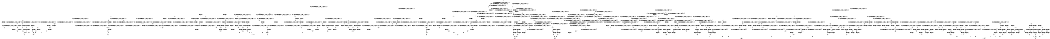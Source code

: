 digraph BCG {
size = "7, 10.5";
center = TRUE;
node [shape = circle];
0 [peripheries = 2];
0 -> 1 [label = "EX !0 !ATOMIC_EXCH_BRANCH (1, +1, TRUE, +1, 1, FALSE) !{0, 1, 2}"];
0 -> 2 [label = "EX !2 !ATOMIC_EXCH_BRANCH (1, +1, TRUE, +0, 2, TRUE) !{0, 1, 2}"];
0 -> 3 [label = "EX !1 !ATOMIC_EXCH_BRANCH (1, +0, TRUE, +0, 1, TRUE) !{0, 1, 2}"];
0 -> 4 [label = "EX !0 !ATOMIC_EXCH_BRANCH (1, +1, TRUE, +1, 1, FALSE) !{0, 1, 2}"];
1 -> 5 [label = "EX !2 !ATOMIC_EXCH_BRANCH (1, +1, TRUE, +0, 2, FALSE) !{0, 1, 2}"];
1 -> 6 [label = "EX !1 !ATOMIC_EXCH_BRANCH (1, +0, TRUE, +0, 1, FALSE) !{0, 1, 2}"];
1 -> 7 [label = "TERMINATE !0"];
2 -> 8 [label = "EX !0 !ATOMIC_EXCH_BRANCH (1, +1, TRUE, +1, 1, TRUE) !{0, 1, 2}"];
2 -> 9 [label = "EX !1 !ATOMIC_EXCH_BRANCH (1, +0, TRUE, +0, 1, FALSE) !{0, 1, 2}"];
2 -> 10 [label = "TERMINATE !2"];
2 -> 11 [label = "EX !0 !ATOMIC_EXCH_BRANCH (1, +1, TRUE, +1, 1, TRUE) !{0, 1, 2}"];
3 -> 3 [label = "EX !1 !ATOMIC_EXCH_BRANCH (1, +0, TRUE, +0, 1, TRUE) !{0, 1, 2}"];
3 -> 12 [label = "EX !0 !ATOMIC_EXCH_BRANCH (1, +1, TRUE, +1, 1, FALSE) !{0, 1, 2}"];
3 -> 13 [label = "EX !2 !ATOMIC_EXCH_BRANCH (1, +1, TRUE, +0, 2, TRUE) !{0, 1, 2}"];
3 -> 14 [label = "EX !0 !ATOMIC_EXCH_BRANCH (1, +1, TRUE, +1, 1, FALSE) !{0, 1, 2}"];
4 -> 15 [label = "EX !1 !ATOMIC_EXCH_BRANCH (1, +0, TRUE, +0, 1, FALSE) !{0, 1, 2}"];
4 -> 16 [label = "EX !2 !ATOMIC_EXCH_BRANCH (1, +1, TRUE, +0, 2, FALSE) !{0, 1, 2}"];
4 -> 17 [label = "EX !1 !ATOMIC_EXCH_BRANCH (1, +0, TRUE, +0, 1, FALSE) !{0, 1, 2}"];
4 -> 18 [label = "TERMINATE !0"];
5 -> 19 [label = "EX !1 !ATOMIC_EXCH_BRANCH (1, +0, TRUE, +0, 1, FALSE) !{0, 1, 2}"];
5 -> 20 [label = "TERMINATE !0"];
5 -> 21 [label = "TERMINATE !2"];
6 -> 22 [label = "EX !2 !ATOMIC_EXCH_BRANCH (1, +1, TRUE, +0, 2, TRUE) !{0, 1, 2}"];
6 -> 23 [label = "TERMINATE !0"];
6 -> 24 [label = "TERMINATE !1"];
7 -> 25 [label = "EX !2 !ATOMIC_EXCH_BRANCH (1, +1, TRUE, +0, 2, FALSE) !{1, 2}"];
7 -> 26 [label = "EX !1 !ATOMIC_EXCH_BRANCH (1, +0, TRUE, +0, 1, FALSE) !{1, 2}"];
7 -> 27 [label = "EX !1 !ATOMIC_EXCH_BRANCH (1, +0, TRUE, +0, 1, FALSE) !{1, 2}"];
8 -> 8 [label = "EX !0 !ATOMIC_EXCH_BRANCH (1, +1, TRUE, +1, 1, TRUE) !{0, 1, 2}"];
8 -> 28 [label = "EX !1 !ATOMIC_EXCH_BRANCH (1, +0, TRUE, +0, 1, FALSE) !{0, 1, 2}"];
8 -> 29 [label = "TERMINATE !2"];
8 -> 11 [label = "EX !0 !ATOMIC_EXCH_BRANCH (1, +1, TRUE, +1, 1, TRUE) !{0, 1, 2}"];
9 -> 22 [label = "EX !0 !ATOMIC_EXCH_BRANCH (1, +1, TRUE, +1, 1, FALSE) !{0, 1, 2}"];
9 -> 30 [label = "TERMINATE !2"];
9 -> 31 [label = "TERMINATE !1"];
9 -> 32 [label = "EX !0 !ATOMIC_EXCH_BRANCH (1, +1, TRUE, +1, 1, FALSE) !{0, 1, 2}"];
10 -> 33 [label = "EX !0 !ATOMIC_EXCH_BRANCH (1, +1, TRUE, +1, 1, TRUE) !{0, 1}"];
10 -> 34 [label = "EX !1 !ATOMIC_EXCH_BRANCH (1, +0, TRUE, +0, 1, FALSE) !{0, 1}"];
10 -> 35 [label = "EX !0 !ATOMIC_EXCH_BRANCH (1, +1, TRUE, +1, 1, TRUE) !{0, 1}"];
11 -> 36 [label = "EX !1 !ATOMIC_EXCH_BRANCH (1, +0, TRUE, +0, 1, FALSE) !{0, 1, 2}"];
11 -> 11 [label = "EX !0 !ATOMIC_EXCH_BRANCH (1, +1, TRUE, +1, 1, TRUE) !{0, 1, 2}"];
11 -> 37 [label = "EX !1 !ATOMIC_EXCH_BRANCH (1, +0, TRUE, +0, 1, FALSE) !{0, 1, 2}"];
11 -> 38 [label = "TERMINATE !2"];
12 -> 6 [label = "EX !1 !ATOMIC_EXCH_BRANCH (1, +0, TRUE, +0, 1, FALSE) !{0, 1, 2}"];
12 -> 39 [label = "EX !2 !ATOMIC_EXCH_BRANCH (1, +1, TRUE, +0, 2, FALSE) !{0, 1, 2}"];
12 -> 40 [label = "TERMINATE !0"];
13 -> 9 [label = "EX !1 !ATOMIC_EXCH_BRANCH (1, +0, TRUE, +0, 1, FALSE) !{0, 1, 2}"];
13 -> 41 [label = "EX !0 !ATOMIC_EXCH_BRANCH (1, +1, TRUE, +1, 1, TRUE) !{0, 1, 2}"];
13 -> 42 [label = "TERMINATE !2"];
13 -> 43 [label = "EX !0 !ATOMIC_EXCH_BRANCH (1, +1, TRUE, +1, 1, TRUE) !{0, 1, 2}"];
14 -> 15 [label = "EX !1 !ATOMIC_EXCH_BRANCH (1, +0, TRUE, +0, 1, FALSE) !{0, 1, 2}"];
14 -> 17 [label = "EX !1 !ATOMIC_EXCH_BRANCH (1, +0, TRUE, +0, 1, FALSE) !{0, 1, 2}"];
14 -> 44 [label = "EX !2 !ATOMIC_EXCH_BRANCH (1, +1, TRUE, +0, 2, FALSE) !{0, 1, 2}"];
14 -> 45 [label = "TERMINATE !0"];
15 -> 46 [label = "EX !2 !ATOMIC_EXCH_BRANCH (1, +1, TRUE, +0, 2, TRUE) !{0, 1, 2}"];
15 -> 47 [label = "EX !2 !ATOMIC_EXCH_BRANCH (1, +1, TRUE, +0, 2, TRUE) !{0, 1, 2}"];
15 -> 48 [label = "TERMINATE !0"];
15 -> 49 [label = "TERMINATE !1"];
16 -> 50 [label = "EX !1 !ATOMIC_EXCH_BRANCH (1, +0, TRUE, +0, 1, FALSE) !{0, 1, 2}"];
16 -> 51 [label = "EX !1 !ATOMIC_EXCH_BRANCH (1, +0, TRUE, +0, 1, FALSE) !{0, 1, 2}"];
16 -> 52 [label = "TERMINATE !0"];
16 -> 53 [label = "TERMINATE !2"];
17 -> 32 [label = "EX !2 !ATOMIC_EXCH_BRANCH (1, +1, TRUE, +0, 2, TRUE) !{0, 1, 2}"];
17 -> 54 [label = "TERMINATE !0"];
17 -> 55 [label = "TERMINATE !1"];
18 -> 56 [label = "EX !2 !ATOMIC_EXCH_BRANCH (1, +1, TRUE, +0, 2, FALSE) !{1, 2}"];
18 -> 57 [label = "EX !1 !ATOMIC_EXCH_BRANCH (1, +0, TRUE, +0, 1, FALSE) !{1, 2}"];
19 -> 58 [label = "TERMINATE !0"];
19 -> 59 [label = "TERMINATE !2"];
19 -> 60 [label = "TERMINATE !1"];
20 -> 61 [label = "EX !1 !ATOMIC_EXCH_BRANCH (1, +0, TRUE, +0, 1, FALSE) !{1, 2}"];
20 -> 62 [label = "TERMINATE !2"];
20 -> 63 [label = "EX !1 !ATOMIC_EXCH_BRANCH (1, +0, TRUE, +0, 1, FALSE) !{1, 2}"];
21 -> 64 [label = "EX !1 !ATOMIC_EXCH_BRANCH (1, +0, TRUE, +0, 1, FALSE) !{0, 1}"];
21 -> 65 [label = "TERMINATE !0"];
22 -> 66 [label = "TERMINATE !0"];
22 -> 67 [label = "TERMINATE !2"];
22 -> 68 [label = "TERMINATE !1"];
23 -> 69 [label = "EX !2 !ATOMIC_EXCH_BRANCH (1, +1, TRUE, +0, 2, TRUE) !{1, 2}"];
23 -> 70 [label = "TERMINATE !1"];
24 -> 71 [label = "EX !2 !ATOMIC_EXCH_BRANCH (1, +1, TRUE, +0, 2, TRUE) !{0, 2}"];
24 -> 72 [label = "TERMINATE !0"];
25 -> 61 [label = "EX !1 !ATOMIC_EXCH_BRANCH (1, +0, TRUE, +0, 1, FALSE) !{1, 2}"];
25 -> 62 [label = "TERMINATE !2"];
25 -> 63 [label = "EX !1 !ATOMIC_EXCH_BRANCH (1, +0, TRUE, +0, 1, FALSE) !{1, 2}"];
26 -> 69 [label = "EX !2 !ATOMIC_EXCH_BRANCH (1, +1, TRUE, +0, 2, TRUE) !{1, 2}"];
26 -> 70 [label = "TERMINATE !1"];
27 -> 73 [label = "EX !2 !ATOMIC_EXCH_BRANCH (1, +1, TRUE, +0, 2, TRUE) !{1, 2}"];
27 -> 74 [label = "EX !2 !ATOMIC_EXCH_BRANCH (1, +1, TRUE, +0, 2, TRUE) !{1, 2}"];
27 -> 75 [label = "TERMINATE !1"];
28 -> 22 [label = "EX !0 !ATOMIC_EXCH_BRANCH (1, +1, TRUE, +1, 1, FALSE) !{0, 1, 2}"];
28 -> 76 [label = "TERMINATE !2"];
28 -> 77 [label = "TERMINATE !1"];
28 -> 32 [label = "EX !0 !ATOMIC_EXCH_BRANCH (1, +1, TRUE, +1, 1, FALSE) !{0, 1, 2}"];
29 -> 33 [label = "EX !0 !ATOMIC_EXCH_BRANCH (1, +1, TRUE, +1, 1, TRUE) !{0, 1}"];
29 -> 78 [label = "EX !1 !ATOMIC_EXCH_BRANCH (1, +0, TRUE, +0, 1, FALSE) !{0, 1}"];
29 -> 35 [label = "EX !0 !ATOMIC_EXCH_BRANCH (1, +1, TRUE, +1, 1, TRUE) !{0, 1}"];
30 -> 79 [label = "EX !0 !ATOMIC_EXCH_BRANCH (1, +1, TRUE, +1, 1, FALSE) !{0, 1}"];
30 -> 80 [label = "TERMINATE !1"];
30 -> 81 [label = "EX !0 !ATOMIC_EXCH_BRANCH (1, +1, TRUE, +1, 1, FALSE) !{0, 1}"];
31 -> 71 [label = "EX !0 !ATOMIC_EXCH_BRANCH (1, +1, TRUE, +1, 1, FALSE) !{0, 2}"];
31 -> 82 [label = "TERMINATE !2"];
31 -> 83 [label = "EX !0 !ATOMIC_EXCH_BRANCH (1, +1, TRUE, +1, 1, FALSE) !{0, 2}"];
32 -> 84 [label = "TERMINATE !0"];
32 -> 85 [label = "TERMINATE !2"];
32 -> 86 [label = "TERMINATE !1"];
33 -> 33 [label = "EX !0 !ATOMIC_EXCH_BRANCH (1, +1, TRUE, +1, 1, TRUE) !{0, 1}"];
33 -> 78 [label = "EX !1 !ATOMIC_EXCH_BRANCH (1, +0, TRUE, +0, 1, FALSE) !{0, 1}"];
33 -> 35 [label = "EX !0 !ATOMIC_EXCH_BRANCH (1, +1, TRUE, +1, 1, TRUE) !{0, 1}"];
34 -> 79 [label = "EX !0 !ATOMIC_EXCH_BRANCH (1, +1, TRUE, +1, 1, FALSE) !{0, 1}"];
34 -> 80 [label = "TERMINATE !1"];
34 -> 81 [label = "EX !0 !ATOMIC_EXCH_BRANCH (1, +1, TRUE, +1, 1, FALSE) !{0, 1}"];
35 -> 87 [label = "EX !1 !ATOMIC_EXCH_BRANCH (1, +0, TRUE, +0, 1, FALSE) !{0, 1}"];
35 -> 35 [label = "EX !0 !ATOMIC_EXCH_BRANCH (1, +1, TRUE, +1, 1, TRUE) !{0, 1}"];
35 -> 88 [label = "EX !1 !ATOMIC_EXCH_BRANCH (1, +0, TRUE, +0, 1, FALSE) !{0, 1}"];
36 -> 47 [label = "EX !0 !ATOMIC_EXCH_BRANCH (1, +1, TRUE, +1, 1, FALSE) !{0, 1, 2}"];
36 -> 89 [label = "TERMINATE !2"];
36 -> 90 [label = "TERMINATE !1"];
37 -> 32 [label = "EX !0 !ATOMIC_EXCH_BRANCH (1, +1, TRUE, +1, 1, FALSE) !{0, 1, 2}"];
37 -> 91 [label = "TERMINATE !2"];
37 -> 92 [label = "TERMINATE !1"];
38 -> 93 [label = "EX !0 !ATOMIC_EXCH_BRANCH (1, +1, TRUE, +1, 1, TRUE) !{0, 1}"];
38 -> 94 [label = "EX !1 !ATOMIC_EXCH_BRANCH (1, +0, TRUE, +0, 1, FALSE) !{0, 1}"];
39 -> 19 [label = "EX !1 !ATOMIC_EXCH_BRANCH (1, +0, TRUE, +0, 1, FALSE) !{0, 1, 2}"];
39 -> 95 [label = "TERMINATE !0"];
39 -> 96 [label = "TERMINATE !2"];
40 -> 26 [label = "EX !1 !ATOMIC_EXCH_BRANCH (1, +0, TRUE, +0, 1, FALSE) !{1, 2}"];
40 -> 97 [label = "EX !2 !ATOMIC_EXCH_BRANCH (1, +1, TRUE, +0, 2, FALSE) !{1, 2}"];
40 -> 27 [label = "EX !1 !ATOMIC_EXCH_BRANCH (1, +0, TRUE, +0, 1, FALSE) !{1, 2}"];
41 -> 41 [label = "EX !0 !ATOMIC_EXCH_BRANCH (1, +1, TRUE, +1, 1, TRUE) !{0, 1, 2}"];
41 -> 28 [label = "EX !1 !ATOMIC_EXCH_BRANCH (1, +0, TRUE, +0, 1, FALSE) !{0, 1, 2}"];
41 -> 98 [label = "TERMINATE !2"];
41 -> 43 [label = "EX !0 !ATOMIC_EXCH_BRANCH (1, +1, TRUE, +1, 1, TRUE) !{0, 1, 2}"];
42 -> 34 [label = "EX !1 !ATOMIC_EXCH_BRANCH (1, +0, TRUE, +0, 1, FALSE) !{0, 1}"];
42 -> 99 [label = "EX !0 !ATOMIC_EXCH_BRANCH (1, +1, TRUE, +1, 1, TRUE) !{0, 1}"];
42 -> 100 [label = "EX !0 !ATOMIC_EXCH_BRANCH (1, +1, TRUE, +1, 1, TRUE) !{0, 1}"];
43 -> 36 [label = "EX !1 !ATOMIC_EXCH_BRANCH (1, +0, TRUE, +0, 1, FALSE) !{0, 1, 2}"];
43 -> 43 [label = "EX !0 !ATOMIC_EXCH_BRANCH (1, +1, TRUE, +1, 1, TRUE) !{0, 1, 2}"];
43 -> 37 [label = "EX !1 !ATOMIC_EXCH_BRANCH (1, +0, TRUE, +0, 1, FALSE) !{0, 1, 2}"];
43 -> 101 [label = "TERMINATE !2"];
44 -> 50 [label = "EX !1 !ATOMIC_EXCH_BRANCH (1, +0, TRUE, +0, 1, FALSE) !{0, 1, 2}"];
44 -> 51 [label = "EX !1 !ATOMIC_EXCH_BRANCH (1, +0, TRUE, +0, 1, FALSE) !{0, 1, 2}"];
44 -> 102 [label = "TERMINATE !0"];
44 -> 103 [label = "TERMINATE !2"];
45 -> 57 [label = "EX !1 !ATOMIC_EXCH_BRANCH (1, +0, TRUE, +0, 1, FALSE) !{1, 2}"];
45 -> 104 [label = "EX !2 !ATOMIC_EXCH_BRANCH (1, +1, TRUE, +0, 2, FALSE) !{1, 2}"];
46 -> 105 [label = "TERMINATE !0"];
46 -> 106 [label = "TERMINATE !2"];
46 -> 107 [label = "TERMINATE !1"];
47 -> 108 [label = "TERMINATE !0"];
47 -> 109 [label = "TERMINATE !2"];
47 -> 110 [label = "TERMINATE !1"];
48 -> 111 [label = "EX !2 !ATOMIC_EXCH_BRANCH (1, +1, TRUE, +0, 2, TRUE) !{1, 2}"];
48 -> 112 [label = "TERMINATE !1"];
49 -> 113 [label = "EX !2 !ATOMIC_EXCH_BRANCH (1, +1, TRUE, +0, 2, TRUE) !{0, 2}"];
49 -> 114 [label = "TERMINATE !0"];
50 -> 115 [label = "TERMINATE !0"];
50 -> 116 [label = "TERMINATE !2"];
50 -> 117 [label = "TERMINATE !1"];
51 -> 118 [label = "TERMINATE !0"];
51 -> 119 [label = "TERMINATE !2"];
51 -> 120 [label = "TERMINATE !1"];
52 -> 121 [label = "EX !1 !ATOMIC_EXCH_BRANCH (1, +0, TRUE, +0, 1, FALSE) !{1, 2}"];
52 -> 122 [label = "TERMINATE !2"];
53 -> 123 [label = "EX !1 !ATOMIC_EXCH_BRANCH (1, +0, TRUE, +0, 1, FALSE) !{0, 1}"];
53 -> 124 [label = "TERMINATE !0"];
54 -> 125 [label = "EX !2 !ATOMIC_EXCH_BRANCH (1, +1, TRUE, +0, 2, TRUE) !{1, 2}"];
54 -> 126 [label = "TERMINATE !1"];
55 -> 127 [label = "EX !2 !ATOMIC_EXCH_BRANCH (1, +1, TRUE, +0, 2, TRUE) !{0, 2}"];
55 -> 128 [label = "TERMINATE !0"];
56 -> 121 [label = "EX !1 !ATOMIC_EXCH_BRANCH (1, +0, TRUE, +0, 1, FALSE) !{1, 2}"];
56 -> 122 [label = "TERMINATE !2"];
57 -> 125 [label = "EX !2 !ATOMIC_EXCH_BRANCH (1, +1, TRUE, +0, 2, TRUE) !{1, 2}"];
57 -> 126 [label = "TERMINATE !1"];
58 -> 129 [label = "TERMINATE !2"];
58 -> 130 [label = "TERMINATE !1"];
59 -> 131 [label = "TERMINATE !0"];
59 -> 132 [label = "TERMINATE !1"];
60 -> 133 [label = "TERMINATE !0"];
60 -> 134 [label = "TERMINATE !2"];
61 -> 129 [label = "TERMINATE !2"];
61 -> 130 [label = "TERMINATE !1"];
62 -> 135 [label = "EX !1 !ATOMIC_EXCH_BRANCH (1, +0, TRUE, +0, 1, FALSE) !{1}"];
62 -> 136 [label = "EX !1 !ATOMIC_EXCH_BRANCH (1, +0, TRUE, +0, 1, FALSE) !{1}"];
63 -> 137 [label = "TERMINATE !2"];
63 -> 138 [label = "TERMINATE !1"];
64 -> 131 [label = "TERMINATE !0"];
64 -> 132 [label = "TERMINATE !1"];
65 -> 135 [label = "EX !1 !ATOMIC_EXCH_BRANCH (1, +0, TRUE, +0, 1, FALSE) !{1}"];
65 -> 136 [label = "EX !1 !ATOMIC_EXCH_BRANCH (1, +0, TRUE, +0, 1, FALSE) !{1}"];
66 -> 139 [label = "TERMINATE !2"];
66 -> 140 [label = "TERMINATE !1"];
67 -> 141 [label = "TERMINATE !0"];
67 -> 142 [label = "TERMINATE !1"];
68 -> 143 [label = "TERMINATE !0"];
68 -> 144 [label = "TERMINATE !2"];
69 -> 139 [label = "TERMINATE !2"];
69 -> 140 [label = "TERMINATE !1"];
70 -> 145 [label = "EX !2 !ATOMIC_EXCH_BRANCH (1, +1, TRUE, +0, 2, TRUE) !{2}"];
70 -> 146 [label = "EX !2 !ATOMIC_EXCH_BRANCH (1, +1, TRUE, +0, 2, TRUE) !{2}"];
71 -> 143 [label = "TERMINATE !0"];
71 -> 144 [label = "TERMINATE !2"];
72 -> 145 [label = "EX !2 !ATOMIC_EXCH_BRANCH (1, +1, TRUE, +0, 2, TRUE) !{2}"];
72 -> 146 [label = "EX !2 !ATOMIC_EXCH_BRANCH (1, +1, TRUE, +0, 2, TRUE) !{2}"];
73 -> 147 [label = "TERMINATE !2"];
73 -> 148 [label = "TERMINATE !1"];
74 -> 149 [label = "TERMINATE !2"];
74 -> 150 [label = "TERMINATE !1"];
75 -> 151 [label = "EX !2 !ATOMIC_EXCH_BRANCH (1, +1, TRUE, +0, 2, TRUE) !{2}"];
76 -> 79 [label = "EX !0 !ATOMIC_EXCH_BRANCH (1, +1, TRUE, +1, 1, FALSE) !{0, 1}"];
76 -> 152 [label = "TERMINATE !1"];
76 -> 81 [label = "EX !0 !ATOMIC_EXCH_BRANCH (1, +1, TRUE, +1, 1, FALSE) !{0, 1}"];
77 -> 71 [label = "EX !0 !ATOMIC_EXCH_BRANCH (1, +1, TRUE, +1, 1, FALSE) !{0, 2}"];
77 -> 153 [label = "TERMINATE !2"];
77 -> 83 [label = "EX !0 !ATOMIC_EXCH_BRANCH (1, +1, TRUE, +1, 1, FALSE) !{0, 2}"];
78 -> 79 [label = "EX !0 !ATOMIC_EXCH_BRANCH (1, +1, TRUE, +1, 1, FALSE) !{0, 1}"];
78 -> 152 [label = "TERMINATE !1"];
78 -> 81 [label = "EX !0 !ATOMIC_EXCH_BRANCH (1, +1, TRUE, +1, 1, FALSE) !{0, 1}"];
79 -> 141 [label = "TERMINATE !0"];
79 -> 142 [label = "TERMINATE !1"];
80 -> 154 [label = "EX !0 !ATOMIC_EXCH_BRANCH (1, +1, TRUE, +1, 1, FALSE) !{0}"];
80 -> 155 [label = "EX !0 !ATOMIC_EXCH_BRANCH (1, +1, TRUE, +1, 1, FALSE) !{0}"];
81 -> 156 [label = "TERMINATE !0"];
81 -> 157 [label = "TERMINATE !1"];
82 -> 154 [label = "EX !0 !ATOMIC_EXCH_BRANCH (1, +1, TRUE, +1, 1, FALSE) !{0}"];
82 -> 155 [label = "EX !0 !ATOMIC_EXCH_BRANCH (1, +1, TRUE, +1, 1, FALSE) !{0}"];
83 -> 158 [label = "TERMINATE !0"];
83 -> 159 [label = "TERMINATE !2"];
84 -> 160 [label = "TERMINATE !2"];
84 -> 161 [label = "TERMINATE !1"];
85 -> 162 [label = "TERMINATE !0"];
85 -> 163 [label = "TERMINATE !1"];
86 -> 164 [label = "TERMINATE !0"];
86 -> 165 [label = "TERMINATE !2"];
87 -> 166 [label = "EX !0 !ATOMIC_EXCH_BRANCH (1, +1, TRUE, +1, 1, FALSE) !{0, 1}"];
87 -> 167 [label = "TERMINATE !1"];
87 -> 81 [label = "EX !0 !ATOMIC_EXCH_BRANCH (1, +1, TRUE, +1, 1, FALSE) !{0, 1}"];
88 -> 81 [label = "EX !0 !ATOMIC_EXCH_BRANCH (1, +1, TRUE, +1, 1, FALSE) !{0, 1}"];
88 -> 168 [label = "TERMINATE !1"];
89 -> 169 [label = "EX !0 !ATOMIC_EXCH_BRANCH (1, +1, TRUE, +1, 1, FALSE) !{0, 1}"];
89 -> 170 [label = "TERMINATE !1"];
90 -> 113 [label = "EX !0 !ATOMIC_EXCH_BRANCH (1, +1, TRUE, +1, 1, FALSE) !{0, 2}"];
90 -> 171 [label = "TERMINATE !2"];
91 -> 172 [label = "EX !0 !ATOMIC_EXCH_BRANCH (1, +1, TRUE, +1, 1, FALSE) !{0, 1}"];
91 -> 173 [label = "TERMINATE !1"];
92 -> 127 [label = "EX !0 !ATOMIC_EXCH_BRANCH (1, +1, TRUE, +1, 1, FALSE) !{0, 2}"];
92 -> 174 [label = "TERMINATE !2"];
93 -> 93 [label = "EX !0 !ATOMIC_EXCH_BRANCH (1, +1, TRUE, +1, 1, TRUE) !{0, 1}"];
93 -> 94 [label = "EX !1 !ATOMIC_EXCH_BRANCH (1, +0, TRUE, +0, 1, FALSE) !{0, 1}"];
94 -> 172 [label = "EX !0 !ATOMIC_EXCH_BRANCH (1, +1, TRUE, +1, 1, FALSE) !{0, 1}"];
94 -> 173 [label = "TERMINATE !1"];
95 -> 61 [label = "EX !1 !ATOMIC_EXCH_BRANCH (1, +0, TRUE, +0, 1, FALSE) !{1, 2}"];
95 -> 175 [label = "TERMINATE !2"];
95 -> 63 [label = "EX !1 !ATOMIC_EXCH_BRANCH (1, +0, TRUE, +0, 1, FALSE) !{1, 2}"];
96 -> 64 [label = "EX !1 !ATOMIC_EXCH_BRANCH (1, +0, TRUE, +0, 1, FALSE) !{0, 1}"];
96 -> 176 [label = "TERMINATE !0"];
97 -> 61 [label = "EX !1 !ATOMIC_EXCH_BRANCH (1, +0, TRUE, +0, 1, FALSE) !{1, 2}"];
97 -> 175 [label = "TERMINATE !2"];
97 -> 63 [label = "EX !1 !ATOMIC_EXCH_BRANCH (1, +0, TRUE, +0, 1, FALSE) !{1, 2}"];
98 -> 99 [label = "EX !0 !ATOMIC_EXCH_BRANCH (1, +1, TRUE, +1, 1, TRUE) !{0, 1}"];
98 -> 78 [label = "EX !1 !ATOMIC_EXCH_BRANCH (1, +0, TRUE, +0, 1, FALSE) !{0, 1}"];
98 -> 100 [label = "EX !0 !ATOMIC_EXCH_BRANCH (1, +1, TRUE, +1, 1, TRUE) !{0, 1}"];
99 -> 99 [label = "EX !0 !ATOMIC_EXCH_BRANCH (1, +1, TRUE, +1, 1, TRUE) !{0, 1}"];
99 -> 78 [label = "EX !1 !ATOMIC_EXCH_BRANCH (1, +0, TRUE, +0, 1, FALSE) !{0, 1}"];
99 -> 100 [label = "EX !0 !ATOMIC_EXCH_BRANCH (1, +1, TRUE, +1, 1, TRUE) !{0, 1}"];
100 -> 87 [label = "EX !1 !ATOMIC_EXCH_BRANCH (1, +0, TRUE, +0, 1, FALSE) !{0, 1}"];
100 -> 100 [label = "EX !0 !ATOMIC_EXCH_BRANCH (1, +1, TRUE, +1, 1, TRUE) !{0, 1}"];
100 -> 88 [label = "EX !1 !ATOMIC_EXCH_BRANCH (1, +0, TRUE, +0, 1, FALSE) !{0, 1}"];
101 -> 177 [label = "EX !0 !ATOMIC_EXCH_BRANCH (1, +1, TRUE, +1, 1, TRUE) !{0, 1}"];
101 -> 94 [label = "EX !1 !ATOMIC_EXCH_BRANCH (1, +0, TRUE, +0, 1, FALSE) !{0, 1}"];
102 -> 121 [label = "EX !1 !ATOMIC_EXCH_BRANCH (1, +0, TRUE, +0, 1, FALSE) !{1, 2}"];
102 -> 178 [label = "TERMINATE !2"];
103 -> 123 [label = "EX !1 !ATOMIC_EXCH_BRANCH (1, +0, TRUE, +0, 1, FALSE) !{0, 1}"];
103 -> 179 [label = "TERMINATE !0"];
104 -> 121 [label = "EX !1 !ATOMIC_EXCH_BRANCH (1, +0, TRUE, +0, 1, FALSE) !{1, 2}"];
104 -> 178 [label = "TERMINATE !2"];
105 -> 180 [label = "TERMINATE !2"];
105 -> 181 [label = "TERMINATE !1"];
106 -> 182 [label = "TERMINATE !0"];
106 -> 183 [label = "TERMINATE !1"];
107 -> 184 [label = "TERMINATE !0"];
107 -> 185 [label = "TERMINATE !2"];
108 -> 186 [label = "TERMINATE !2"];
108 -> 187 [label = "TERMINATE !1"];
109 -> 188 [label = "TERMINATE !0"];
109 -> 189 [label = "TERMINATE !1"];
110 -> 190 [label = "TERMINATE !0"];
110 -> 191 [label = "TERMINATE !2"];
111 -> 186 [label = "TERMINATE !2"];
111 -> 187 [label = "TERMINATE !1"];
112 -> 192 [label = "EX !2 !ATOMIC_EXCH_BRANCH (1, +1, TRUE, +0, 2, TRUE) !{2}"];
113 -> 190 [label = "TERMINATE !0"];
113 -> 191 [label = "TERMINATE !2"];
114 -> 192 [label = "EX !2 !ATOMIC_EXCH_BRANCH (1, +1, TRUE, +0, 2, TRUE) !{2}"];
115 -> 193 [label = "TERMINATE !2"];
115 -> 194 [label = "TERMINATE !1"];
116 -> 195 [label = "TERMINATE !0"];
116 -> 196 [label = "TERMINATE !1"];
117 -> 197 [label = "TERMINATE !0"];
117 -> 198 [label = "TERMINATE !2"];
118 -> 199 [label = "TERMINATE !2"];
118 -> 200 [label = "TERMINATE !1"];
119 -> 201 [label = "TERMINATE !0"];
119 -> 202 [label = "TERMINATE !1"];
120 -> 203 [label = "TERMINATE !0"];
120 -> 204 [label = "TERMINATE !2"];
121 -> 199 [label = "TERMINATE !2"];
121 -> 200 [label = "TERMINATE !1"];
122 -> 205 [label = "EX !1 !ATOMIC_EXCH_BRANCH (1, +0, TRUE, +0, 1, FALSE) !{1}"];
123 -> 201 [label = "TERMINATE !0"];
123 -> 202 [label = "TERMINATE !1"];
124 -> 205 [label = "EX !1 !ATOMIC_EXCH_BRANCH (1, +0, TRUE, +0, 1, FALSE) !{1}"];
125 -> 160 [label = "TERMINATE !2"];
125 -> 161 [label = "TERMINATE !1"];
126 -> 206 [label = "EX !2 !ATOMIC_EXCH_BRANCH (1, +1, TRUE, +0, 2, TRUE) !{2}"];
127 -> 164 [label = "TERMINATE !0"];
127 -> 165 [label = "TERMINATE !2"];
128 -> 206 [label = "EX !2 !ATOMIC_EXCH_BRANCH (1, +1, TRUE, +0, 2, TRUE) !{2}"];
129 -> 207 [label = "TERMINATE !1"];
130 -> 208 [label = "TERMINATE !2"];
131 -> 207 [label = "TERMINATE !1"];
132 -> 209 [label = "TERMINATE !0"];
133 -> 208 [label = "TERMINATE !2"];
134 -> 209 [label = "TERMINATE !0"];
135 -> 207 [label = "TERMINATE !1"];
136 -> 210 [label = "TERMINATE !1"];
137 -> 211 [label = "TERMINATE !1"];
138 -> 212 [label = "TERMINATE !2"];
139 -> 213 [label = "TERMINATE !1"];
140 -> 214 [label = "TERMINATE !2"];
141 -> 213 [label = "TERMINATE !1"];
142 -> 215 [label = "TERMINATE !0"];
143 -> 214 [label = "TERMINATE !2"];
144 -> 215 [label = "TERMINATE !0"];
145 -> 214 [label = "TERMINATE !2"];
146 -> 216 [label = "TERMINATE !2"];
147 -> 217 [label = "TERMINATE !1"];
148 -> 218 [label = "TERMINATE !2"];
149 -> 219 [label = "TERMINATE !1"];
150 -> 220 [label = "TERMINATE !2"];
151 -> 220 [label = "TERMINATE !2"];
152 -> 154 [label = "EX !0 !ATOMIC_EXCH_BRANCH (1, +1, TRUE, +1, 1, FALSE) !{0}"];
152 -> 155 [label = "EX !0 !ATOMIC_EXCH_BRANCH (1, +1, TRUE, +1, 1, FALSE) !{0}"];
153 -> 154 [label = "EX !0 !ATOMIC_EXCH_BRANCH (1, +1, TRUE, +1, 1, FALSE) !{0}"];
153 -> 155 [label = "EX !0 !ATOMIC_EXCH_BRANCH (1, +1, TRUE, +1, 1, FALSE) !{0}"];
154 -> 215 [label = "TERMINATE !0"];
155 -> 221 [label = "TERMINATE !0"];
156 -> 222 [label = "TERMINATE !1"];
157 -> 223 [label = "TERMINATE !0"];
158 -> 224 [label = "TERMINATE !2"];
159 -> 225 [label = "TERMINATE !0"];
160 -> 226 [label = "TERMINATE !1"];
161 -> 227 [label = "TERMINATE !2"];
162 -> 226 [label = "TERMINATE !1"];
163 -> 228 [label = "TERMINATE !0"];
164 -> 227 [label = "TERMINATE !2"];
165 -> 228 [label = "TERMINATE !0"];
166 -> 229 [label = "TERMINATE !0"];
166 -> 230 [label = "TERMINATE !1"];
167 -> 231 [label = "EX !0 !ATOMIC_EXCH_BRANCH (1, +1, TRUE, +1, 1, FALSE) !{0}"];
168 -> 232 [label = "EX !0 !ATOMIC_EXCH_BRANCH (1, +1, TRUE, +1, 1, FALSE) !{0}"];
169 -> 188 [label = "TERMINATE !0"];
169 -> 189 [label = "TERMINATE !1"];
170 -> 233 [label = "EX !0 !ATOMIC_EXCH_BRANCH (1, +1, TRUE, +1, 1, FALSE) !{0}"];
171 -> 233 [label = "EX !0 !ATOMIC_EXCH_BRANCH (1, +1, TRUE, +1, 1, FALSE) !{0}"];
172 -> 162 [label = "TERMINATE !0"];
172 -> 163 [label = "TERMINATE !1"];
173 -> 234 [label = "EX !0 !ATOMIC_EXCH_BRANCH (1, +1, TRUE, +1, 1, FALSE) !{0}"];
174 -> 234 [label = "EX !0 !ATOMIC_EXCH_BRANCH (1, +1, TRUE, +1, 1, FALSE) !{0}"];
175 -> 135 [label = "EX !1 !ATOMIC_EXCH_BRANCH (1, +0, TRUE, +0, 1, FALSE) !{1}"];
175 -> 136 [label = "EX !1 !ATOMIC_EXCH_BRANCH (1, +0, TRUE, +0, 1, FALSE) !{1}"];
176 -> 135 [label = "EX !1 !ATOMIC_EXCH_BRANCH (1, +0, TRUE, +0, 1, FALSE) !{1}"];
176 -> 136 [label = "EX !1 !ATOMIC_EXCH_BRANCH (1, +0, TRUE, +0, 1, FALSE) !{1}"];
177 -> 177 [label = "EX !0 !ATOMIC_EXCH_BRANCH (1, +1, TRUE, +1, 1, TRUE) !{0, 1}"];
177 -> 94 [label = "EX !1 !ATOMIC_EXCH_BRANCH (1, +0, TRUE, +0, 1, FALSE) !{0, 1}"];
178 -> 205 [label = "EX !1 !ATOMIC_EXCH_BRANCH (1, +0, TRUE, +0, 1, FALSE) !{1}"];
179 -> 205 [label = "EX !1 !ATOMIC_EXCH_BRANCH (1, +0, TRUE, +0, 1, FALSE) !{1}"];
180 -> 235 [label = "TERMINATE !1"];
181 -> 236 [label = "TERMINATE !2"];
182 -> 235 [label = "TERMINATE !1"];
183 -> 237 [label = "TERMINATE !0"];
184 -> 236 [label = "TERMINATE !2"];
185 -> 237 [label = "TERMINATE !0"];
186 -> 238 [label = "TERMINATE !1"];
187 -> 239 [label = "TERMINATE !2"];
188 -> 238 [label = "TERMINATE !1"];
189 -> 240 [label = "TERMINATE !0"];
190 -> 239 [label = "TERMINATE !2"];
191 -> 240 [label = "TERMINATE !0"];
192 -> 239 [label = "TERMINATE !2"];
193 -> 241 [label = "TERMINATE !1"];
194 -> 242 [label = "TERMINATE !2"];
195 -> 241 [label = "TERMINATE !1"];
196 -> 243 [label = "TERMINATE !0"];
197 -> 242 [label = "TERMINATE !2"];
198 -> 243 [label = "TERMINATE !0"];
199 -> 244 [label = "TERMINATE !1"];
200 -> 245 [label = "TERMINATE !2"];
201 -> 244 [label = "TERMINATE !1"];
202 -> 246 [label = "TERMINATE !0"];
203 -> 245 [label = "TERMINATE !2"];
204 -> 246 [label = "TERMINATE !0"];
205 -> 244 [label = "TERMINATE !1"];
206 -> 227 [label = "TERMINATE !2"];
207 -> 247 [label = "exit"];
208 -> 247 [label = "exit"];
209 -> 247 [label = "exit"];
210 -> 248 [label = "exit"];
211 -> 249 [label = "exit"];
212 -> 249 [label = "exit"];
213 -> 247 [label = "exit"];
214 -> 247 [label = "exit"];
215 -> 247 [label = "exit"];
216 -> 250 [label = "exit"];
217 -> 251 [label = "exit"];
218 -> 251 [label = "exit"];
219 -> 249 [label = "exit"];
220 -> 249 [label = "exit"];
221 -> 252 [label = "exit"];
222 -> 253 [label = "exit"];
223 -> 253 [label = "exit"];
224 -> 254 [label = "exit"];
225 -> 254 [label = "exit"];
226 -> 255 [label = "exit"];
227 -> 255 [label = "exit"];
228 -> 255 [label = "exit"];
229 -> 256 [label = "TERMINATE !1"];
230 -> 257 [label = "TERMINATE !0"];
231 -> 257 [label = "TERMINATE !0"];
232 -> 223 [label = "TERMINATE !0"];
233 -> 240 [label = "TERMINATE !0"];
234 -> 228 [label = "TERMINATE !0"];
235 -> 258 [label = "exit"];
236 -> 258 [label = "exit"];
237 -> 258 [label = "exit"];
238 -> 259 [label = "exit"];
239 -> 259 [label = "exit"];
240 -> 259 [label = "exit"];
241 -> 259 [label = "exit"];
242 -> 259 [label = "exit"];
243 -> 259 [label = "exit"];
244 -> 255 [label = "exit"];
245 -> 255 [label = "exit"];
246 -> 255 [label = "exit"];
256 -> 260 [label = "exit"];
257 -> 260 [label = "exit"];
}
